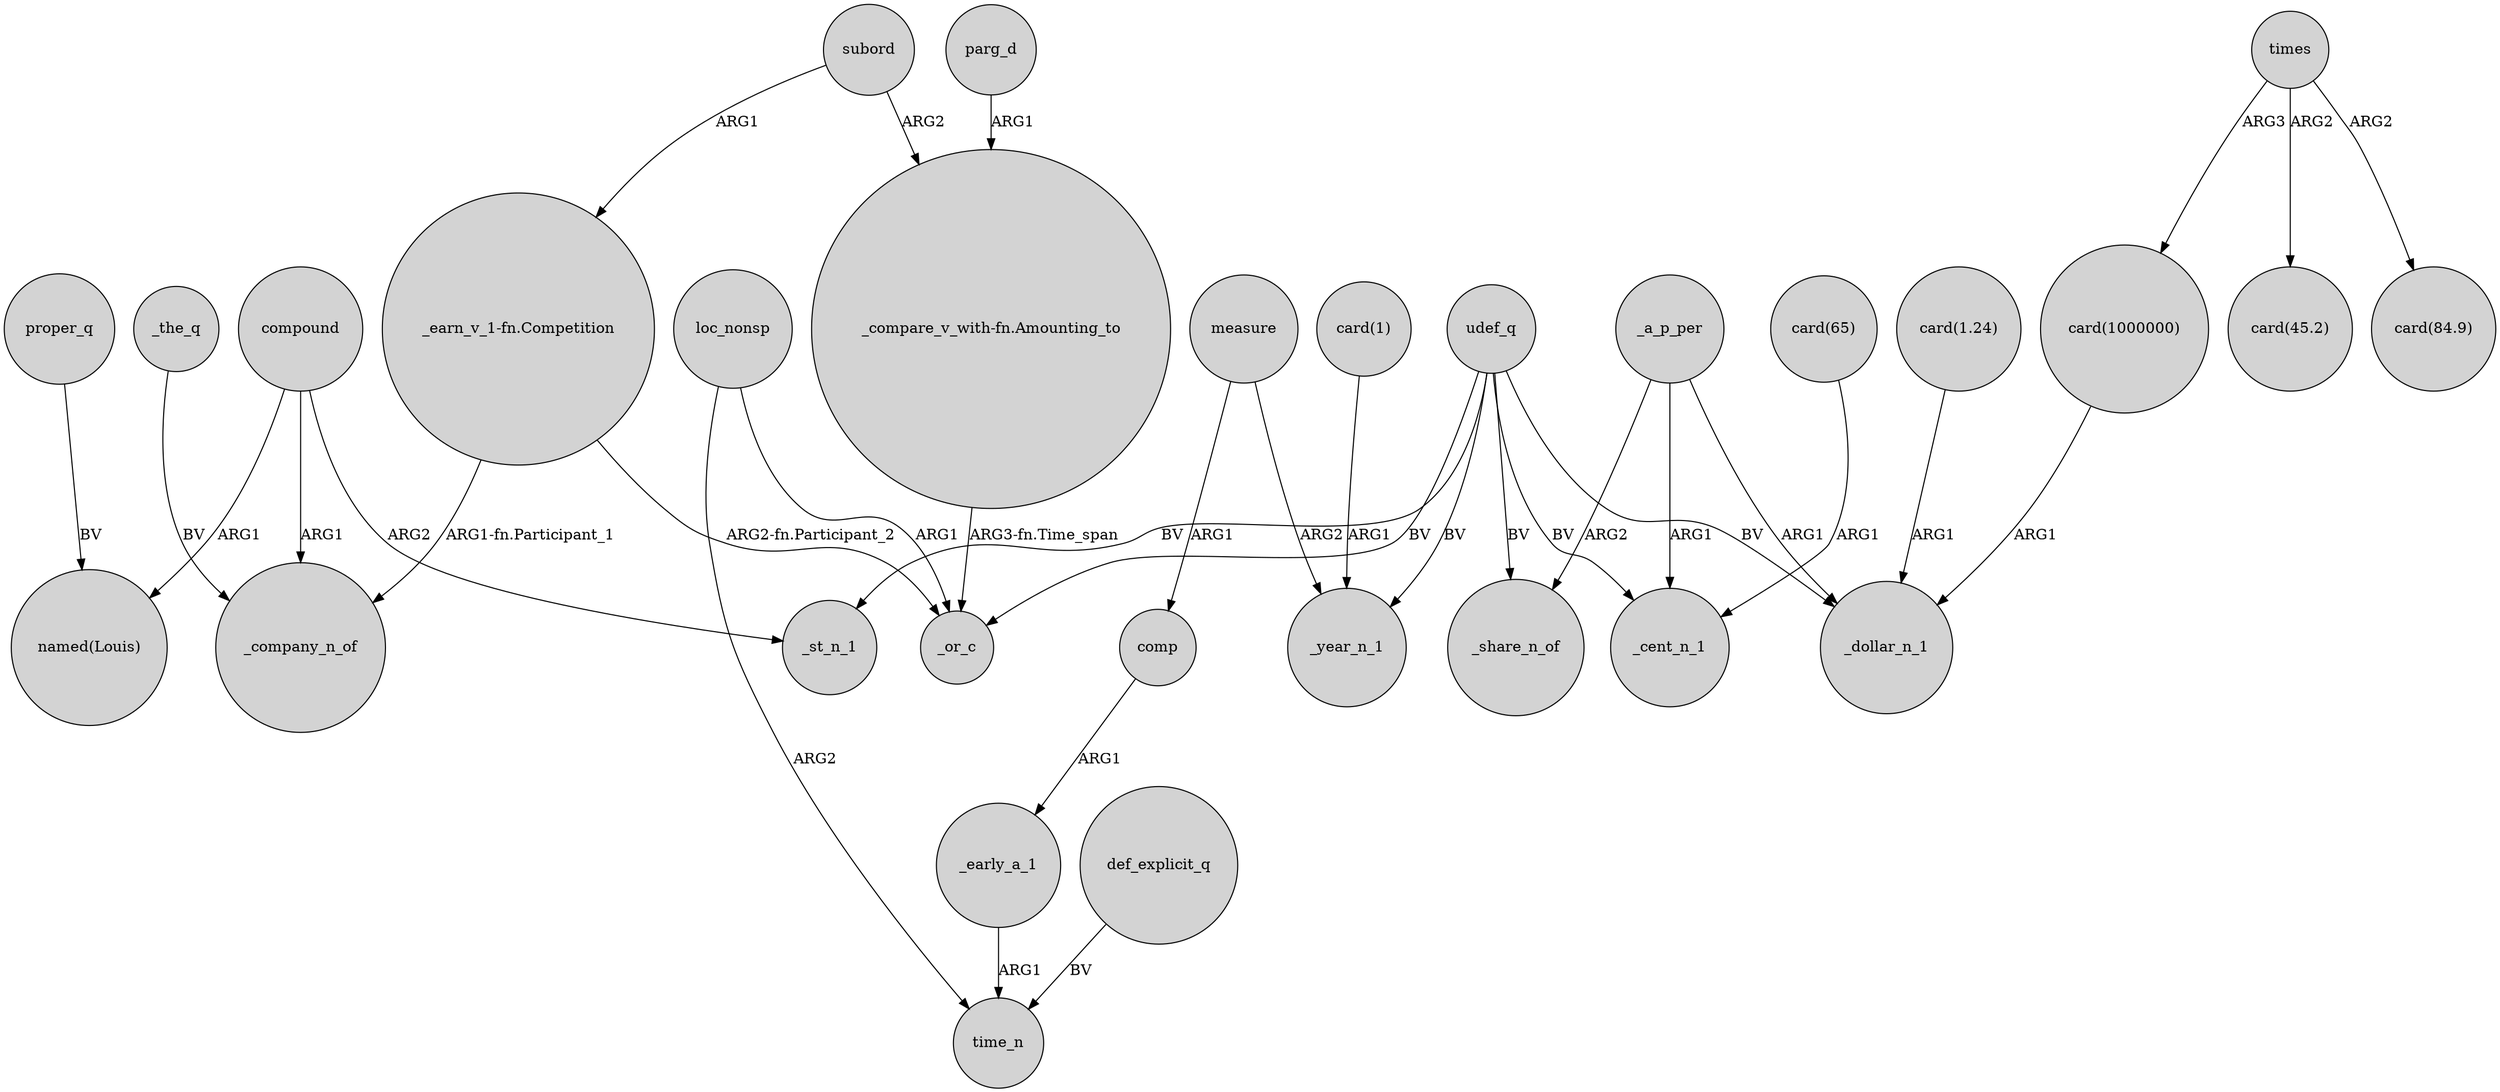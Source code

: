 digraph {
	node [shape=circle style=filled]
	udef_q -> _st_n_1 [label=BV]
	_early_a_1 -> time_n [label=ARG1]
	"card(1.24)" -> _dollar_n_1 [label=ARG1]
	"card(65)" -> _cent_n_1 [label=ARG1]
	times -> "card(45.2)" [label=ARG2]
	compound -> "named(Louis)" [label=ARG1]
	_a_p_per -> _cent_n_1 [label=ARG1]
	"card(1)" -> _year_n_1 [label=ARG1]
	times -> "card(84.9)" [label=ARG2]
	times -> "card(1000000)" [label=ARG3]
	subord -> "_earn_v_1-fn.Competition" [label=ARG1]
	comp -> _early_a_1 [label=ARG1]
	"_compare_v_with-fn.Amounting_to" -> _or_c [label="ARG3-fn.Time_span"]
	compound -> _company_n_of [label=ARG1]
	udef_q -> _cent_n_1 [label=BV]
	udef_q -> _or_c [label=BV]
	measure -> _year_n_1 [label=ARG2]
	"_earn_v_1-fn.Competition" -> _company_n_of [label="ARG1-fn.Participant_1"]
	_a_p_per -> _share_n_of [label=ARG2]
	udef_q -> _share_n_of [label=BV]
	udef_q -> _dollar_n_1 [label=BV]
	"_earn_v_1-fn.Competition" -> _or_c [label="ARG2-fn.Participant_2"]
	"card(1000000)" -> _dollar_n_1 [label=ARG1]
	compound -> _st_n_1 [label=ARG2]
	loc_nonsp -> _or_c [label=ARG1]
	_a_p_per -> _dollar_n_1 [label=ARG1]
	measure -> comp [label=ARG1]
	def_explicit_q -> time_n [label=BV]
	udef_q -> _year_n_1 [label=BV]
	proper_q -> "named(Louis)" [label=BV]
	loc_nonsp -> time_n [label=ARG2]
	subord -> "_compare_v_with-fn.Amounting_to" [label=ARG2]
	parg_d -> "_compare_v_with-fn.Amounting_to" [label=ARG1]
	_the_q -> _company_n_of [label=BV]
}
